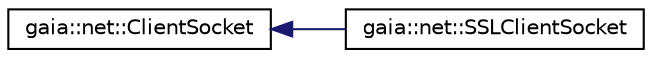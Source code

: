 digraph G
{
  edge [fontname="Helvetica",fontsize="10",labelfontname="Helvetica",labelfontsize="10"];
  node [fontname="Helvetica",fontsize="10",shape=record];
  rankdir=LR;
  Node1 [label="gaia::net::ClientSocket",height=0.2,width=0.4,color="black", fillcolor="white", style="filled",URL="$d8/df3/classgaia_1_1net_1_1_client_socket.html",tooltip="Access IP network."];
  Node1 -> Node2 [dir=back,color="midnightblue",fontsize="10",style="solid",fontname="Helvetica"];
  Node2 [label="gaia::net::SSLClientSocket",height=0.2,width=0.4,color="black", fillcolor="white", style="filled",URL="$d5/dd1/classgaia_1_1net_1_1_s_s_l_client_socket.html"];
}
